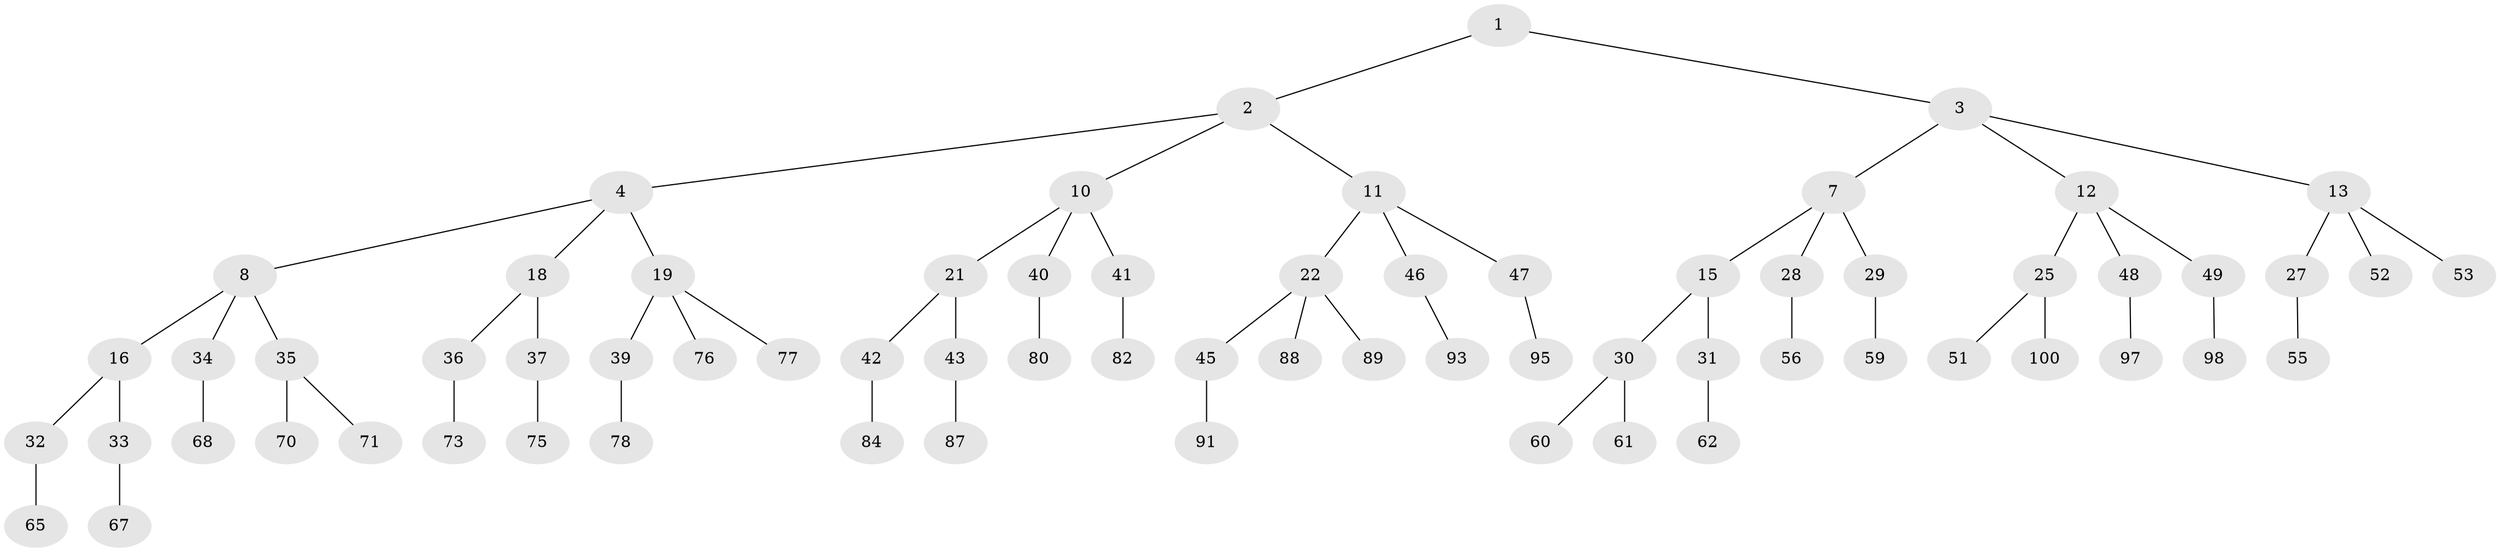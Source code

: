 // original degree distribution, {2: 0.02, 3: 0.48, 1: 0.5}
// Generated by graph-tools (version 1.1) at 2025/38/02/21/25 10:38:56]
// undirected, 69 vertices, 68 edges
graph export_dot {
graph [start="1"]
  node [color=gray90,style=filled];
  1;
  2 [latent=1,super="+5"];
  3 [latent=1,super="+6"];
  4 [latent=0.5,super="+9"];
  7 [latent=0.5,super="+14"];
  8 [latent=0.333333,super="+17"];
  10 [latent=0.333333,super="+20"];
  11 [latent=0.333333,super="+23"];
  12 [latent=0.333333,super="+24"];
  13 [latent=0.333333,super="+26"];
  15 [latent=0.333333];
  16 [latent=0.25];
  18 [latent=0.25];
  19 [latent=0.25,super="+38"];
  21 [latent=0.25];
  22 [latent=0.25,super="+44"];
  25 [latent=0.25,super="+50"];
  27 [latent=0.25,super="+54"];
  28 [latent=0.25,super="+57"];
  29 [latent=0.25,super="+58"];
  30 [latent=0.25];
  31 [latent=0.25,super="+63"];
  32 [latent=0.2,super="+64"];
  33 [latent=0.2,super="+66"];
  34 [latent=0.2,super="+69"];
  35 [latent=0.2];
  36 [latent=0.2,super="+72"];
  37 [latent=0.2,super="+74"];
  39 [latent=0.2,super="+79"];
  40 [latent=0.2,super="+81"];
  41 [latent=0.2,super="+83"];
  42 [latent=0.2,super="+85"];
  43 [latent=0.2,super="+86"];
  45 [latent=0.2,super="+90"];
  46 [latent=0.2,super="+92"];
  47 [latent=0.2,super="+94"];
  48 [latent=0.2,super="+96"];
  49 [latent=0.2,super="+99"];
  51 [latent=0.2];
  52 [latent=0.2];
  53 [latent=0.2];
  55 [latent=0.2];
  56 [latent=0.2];
  59 [latent=0.2];
  60 [latent=0.2];
  61 [latent=0.2];
  62 [latent=0.2];
  65 [latent=0.166667];
  67 [latent=0.166667];
  68 [latent=0.166667];
  70 [latent=0.166667];
  71 [latent=0.166667];
  73 [latent=0.166667];
  75 [latent=0.166667];
  76 [latent=0.166667];
  77 [latent=0.166667];
  78 [latent=0.166667];
  80 [latent=0.166667];
  82 [latent=0.166667];
  84 [latent=0.166667];
  87 [latent=0.166667];
  88 [latent=0.166667];
  89 [latent=0.166667];
  91 [latent=0.166667];
  93 [latent=0.166667];
  95 [latent=0.166667];
  97 [latent=0.166667];
  98 [latent=0.166667];
  100 [latent=0.166667];
  1 -- 2;
  1 -- 3;
  2 -- 4;
  2 -- 11;
  2 -- 10;
  3 -- 7;
  3 -- 12;
  3 -- 13;
  4 -- 8;
  4 -- 18;
  4 -- 19;
  7 -- 15;
  7 -- 28;
  7 -- 29;
  8 -- 16;
  8 -- 34;
  8 -- 35;
  10 -- 21;
  10 -- 40;
  10 -- 41;
  11 -- 22;
  11 -- 46;
  11 -- 47;
  12 -- 25;
  12 -- 48;
  12 -- 49;
  13 -- 27;
  13 -- 53;
  13 -- 52;
  15 -- 30;
  15 -- 31;
  16 -- 32;
  16 -- 33;
  18 -- 36;
  18 -- 37;
  19 -- 39;
  19 -- 76;
  19 -- 77;
  21 -- 42;
  21 -- 43;
  22 -- 45;
  22 -- 88;
  22 -- 89;
  25 -- 51;
  25 -- 100;
  27 -- 55;
  28 -- 56;
  29 -- 59;
  30 -- 60;
  30 -- 61;
  31 -- 62;
  32 -- 65;
  33 -- 67;
  34 -- 68;
  35 -- 70;
  35 -- 71;
  36 -- 73;
  37 -- 75;
  39 -- 78;
  40 -- 80;
  41 -- 82;
  42 -- 84;
  43 -- 87;
  45 -- 91;
  46 -- 93;
  47 -- 95;
  48 -- 97;
  49 -- 98;
}
